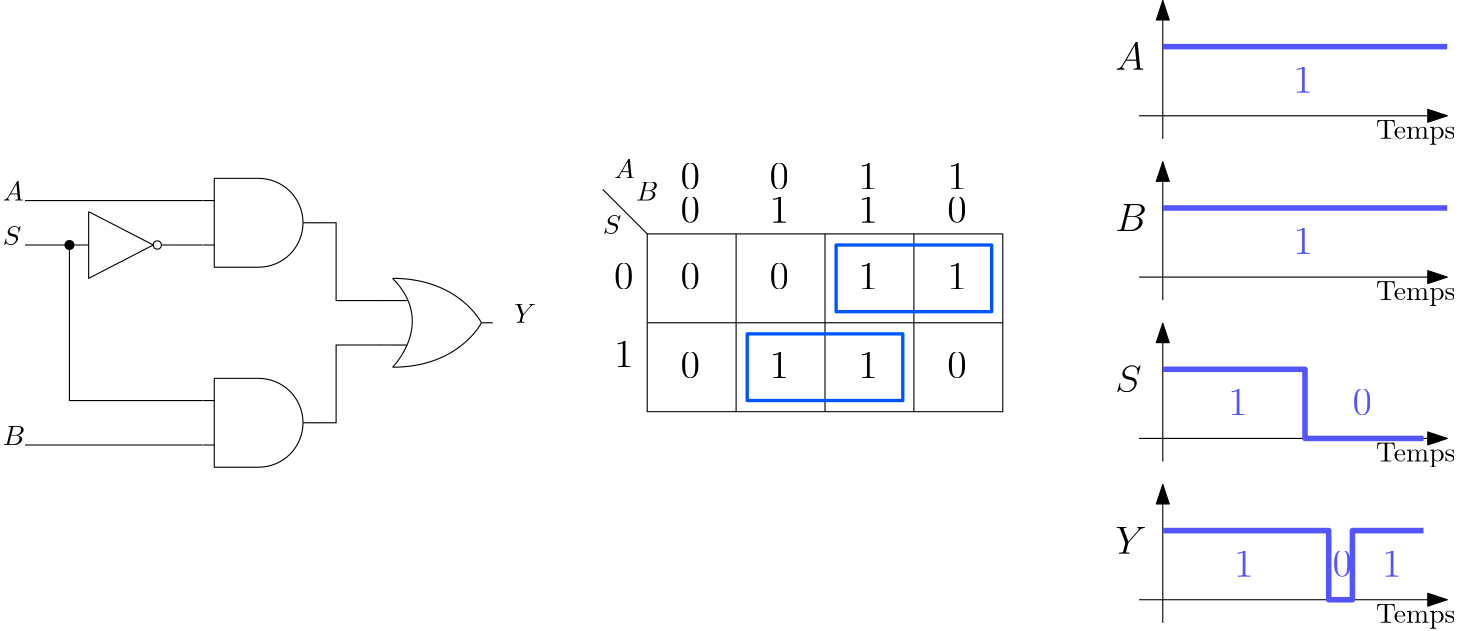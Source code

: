 <?xml version="1.0"?>
<!DOCTYPE ipe SYSTEM "ipe.dtd">
<ipe version="70107" creator="Ipe 7.1.8">
<info created="D:20150814110204" modified="D:20150814143541"/>
<ipestyle name="basic">
<symbol name="arrow/arc(spx)">
<path stroke="sym-stroke" fill="sym-stroke" pen="sym-pen">
0 0 m
-1 0.333 l
-1 -0.333 l
h
</path>
</symbol>
<symbol name="arrow/farc(spx)">
<path stroke="sym-stroke" fill="white" pen="sym-pen">
0 0 m
-1 0.333 l
-1 -0.333 l
h
</path>
</symbol>
<symbol name="arrow/ptarc(spx)">
<path stroke="sym-stroke" fill="sym-stroke" pen="sym-pen">
0 0 m
-1 0.333 l
-0.8 0 l
-1 -0.333 l
h
</path>
</symbol>
<symbol name="arrow/fptarc(spx)">
<path stroke="sym-stroke" fill="white" pen="sym-pen">
0 0 m
-1 0.333 l
-0.8 0 l
-1 -0.333 l
h
</path>
</symbol>
<symbol name="mark/circle(sx)" transformations="translations">
<path fill="sym-stroke">
0.6 0 0 0.6 0 0 e
0.4 0 0 0.4 0 0 e
</path>
</symbol>
<symbol name="mark/disk(sx)" transformations="translations">
<path fill="sym-stroke">
0.6 0 0 0.6 0 0 e
</path>
</symbol>
<symbol name="mark/fdisk(sfx)" transformations="translations">
<group>
<path fill="sym-fill">
0.5 0 0 0.5 0 0 e
</path>
<path fill="sym-stroke" fillrule="eofill">
0.6 0 0 0.6 0 0 e
0.4 0 0 0.4 0 0 e
</path>
</group>
</symbol>
<symbol name="mark/box(sx)" transformations="translations">
<path fill="sym-stroke" fillrule="eofill">
-0.6 -0.6 m
0.6 -0.6 l
0.6 0.6 l
-0.6 0.6 l
h
-0.4 -0.4 m
0.4 -0.4 l
0.4 0.4 l
-0.4 0.4 l
h
</path>
</symbol>
<symbol name="mark/square(sx)" transformations="translations">
<path fill="sym-stroke">
-0.6 -0.6 m
0.6 -0.6 l
0.6 0.6 l
-0.6 0.6 l
h
</path>
</symbol>
<symbol name="mark/fsquare(sfx)" transformations="translations">
<group>
<path fill="sym-fill">
-0.5 -0.5 m
0.5 -0.5 l
0.5 0.5 l
-0.5 0.5 l
h
</path>
<path fill="sym-stroke" fillrule="eofill">
-0.6 -0.6 m
0.6 -0.6 l
0.6 0.6 l
-0.6 0.6 l
h
-0.4 -0.4 m
0.4 -0.4 l
0.4 0.4 l
-0.4 0.4 l
h
</path>
</group>
</symbol>
<symbol name="mark/cross(sx)" transformations="translations">
<group>
<path fill="sym-stroke">
-0.43 -0.57 m
0.57 0.43 l
0.43 0.57 l
-0.57 -0.43 l
h
</path>
<path fill="sym-stroke">
-0.43 0.57 m
0.57 -0.43 l
0.43 -0.57 l
-0.57 0.43 l
h
</path>
</group>
</symbol>
<symbol name="arrow/fnormal(spx)">
<path stroke="sym-stroke" fill="white" pen="sym-pen">
0 0 m
-1 0.333 l
-1 -0.333 l
h
</path>
</symbol>
<symbol name="arrow/pointed(spx)">
<path stroke="sym-stroke" fill="sym-stroke" pen="sym-pen">
0 0 m
-1 0.333 l
-0.8 0 l
-1 -0.333 l
h
</path>
</symbol>
<symbol name="arrow/fpointed(spx)">
<path stroke="sym-stroke" fill="white" pen="sym-pen">
0 0 m
-1 0.333 l
-0.8 0 l
-1 -0.333 l
h
</path>
</symbol>
<symbol name="arrow/linear(spx)">
<path stroke="sym-stroke" pen="sym-pen">
-1 0.333 m
0 0 l
-1 -0.333 l
</path>
</symbol>
<symbol name="arrow/fdouble(spx)">
<path stroke="sym-stroke" fill="white" pen="sym-pen">
0 0 m
-1 0.333 l
-1 -0.333 l
h
-1 0 m
-2 0.333 l
-2 -0.333 l
h
</path>
</symbol>
<symbol name="arrow/double(spx)">
<path stroke="sym-stroke" fill="sym-stroke" pen="sym-pen">
0 0 m
-1 0.333 l
-1 -0.333 l
h
-1 0 m
-2 0.333 l
-2 -0.333 l
h
</path>
</symbol>
<pen name="heavier" value="0.8"/>
<pen name="fat" value="1.2"/>
<pen name="ultrafat" value="2"/>
<symbolsize name="large" value="5"/>
<symbolsize name="small" value="2"/>
<symbolsize name="tiny" value="1.1"/>
<arrowsize name="large" value="10"/>
<arrowsize name="small" value="5"/>
<arrowsize name="tiny" value="3"/>
<color name="red" value="1 0 0"/>
<color name="green" value="0 1 0"/>
<color name="blue" value="0 0 1"/>
<color name="yellow" value="1 1 0"/>
<color name="orange" value="1 0.647 0"/>
<color name="gold" value="1 0.843 0"/>
<color name="purple" value="0.627 0.125 0.941"/>
<color name="gray" value="0.745"/>
<color name="brown" value="0.647 0.165 0.165"/>
<color name="navy" value="0 0 0.502"/>
<color name="pink" value="1 0.753 0.796"/>
<color name="seagreen" value="0.18 0.545 0.341"/>
<color name="turquoise" value="0.251 0.878 0.816"/>
<color name="violet" value="0.933 0.51 0.933"/>
<color name="darkblue" value="0 0 0.545"/>
<color name="darkcyan" value="0 0.545 0.545"/>
<color name="darkgray" value="0.663"/>
<color name="darkgreen" value="0 0.392 0"/>
<color name="darkmagenta" value="0.545 0 0.545"/>
<color name="darkorange" value="1 0.549 0"/>
<color name="darkred" value="0.545 0 0"/>
<color name="lightblue" value="0.678 0.847 0.902"/>
<color name="lightcyan" value="0.878 1 1"/>
<color name="lightgray" value="0.827"/>
<color name="lightgreen" value="0.565 0.933 0.565"/>
<color name="lightyellow" value="1 1 0.878"/>
<dashstyle name="dashed" value="[4] 0"/>
<dashstyle name="dotted" value="[1 3] 0"/>
<dashstyle name="dash dotted" value="[4 2 1 2] 0"/>
<dashstyle name="dash dot dotted" value="[4 2 1 2 1 2] 0"/>
<textsize name="large" value="\large"/>
<textsize name="Large" value="\Large"/>
<textsize name="LARGE" value="\LARGE"/>
<textsize name="huge" value="\huge"/>
<textsize name="Huge" value="\Huge"/>
<textsize name="small" value="\small"/>
<textsize name="footnote" value="\footnotesize"/>
<textsize name="tiny" value="\tiny"/>
<textstyle name="center" begin="\begin{center}" end="\end{center}"/>
<textstyle name="itemize" begin="\begin{itemize}" end="\end{itemize}"/>
<textstyle name="item" begin="\begin{itemize}\item{}" end="\end{itemize}"/>
<gridsize name="4 pts" value="4"/>
<gridsize name="8 pts (~3 mm)" value="8"/>
<gridsize name="16 pts (~6 mm)" value="16"/>
<gridsize name="32 pts (~12 mm)" value="32"/>
<gridsize name="10 pts (~3.5 mm)" value="10"/>
<gridsize name="20 pts (~7 mm)" value="20"/>
<gridsize name="14 pts (~5 mm)" value="14"/>
<gridsize name="28 pts (~10 mm)" value="28"/>
<gridsize name="56 pts (~20 mm)" value="56"/>
<anglesize name="90 deg" value="90"/>
<anglesize name="60 deg" value="60"/>
<anglesize name="45 deg" value="45"/>
<anglesize name="30 deg" value="30"/>
<anglesize name="22.5 deg" value="22.5"/>
<tiling name="falling" angle="-60" step="4" width="1"/>
<tiling name="rising" angle="30" step="4" width="1"/>
</ipestyle>
<page>
<layer name="alpha"/>
<view layers="alpha" active="alpha"/>
<path layer="alpha" matrix="1 0 0 1 -227.862 -51.999" stroke="black">
343.845 772.009 m
7.47358 14.1364 -14.1364 7.47358 343.956 787.999 343.951 803.99 a
344 804 m
344 804 l
359.862 787.999 m
364 788 l
364 788 l
324 780 m
328 780 l
328 780 l
324 796 m
328 796 l
328 796 l
344 772 m
344 772 l
328 772 l
328 804 l
328 804 l
344 804 l
</path>
<path matrix="1 0 0 1 -227.862 -123.999" stroke="black">
343.845 772.009 m
7.47358 14.1364 -14.1364 7.47358 343.956 787.999 343.951 803.99 a
344 804 m
344 804 l
359.862 787.999 m
364 788 l
364 788 l
324 780 m
328 780 l
328 780 l
324 796 m
328 796 l
328 796 l
344 772 m
344 772 l
328 772 l
328 804 l
328 804 l
344 804 l
</path>
<path matrix="1 0 0 1 -95.5608 60" stroke="black">
259.876 655.995 m
283.876 655.995
291.876 639.995
291.876 639.995 c
259.876 623.995 m
283.876 623.995
291.876 639.995
291.876 639.995 c
259.876 655.995 m
275.876 639.995
259.876 623.995
259.876 623.995 c
265.463 647.995 m
259.876 647.995 l
259.876 647.995 l
265.227 631.991 m
259.876 631.995 l
259.876 631.995 l
292 640 m
296 640 l
296 640 l
259.876 655.995 m
283.876 655.995
291.876 639.995
291.876 639.995 c
259.876 623.995 m
283.876 623.995
291.876 639.995
291.876 639.995 c
259.876 655.995 m
275.876 639.995
259.876 623.995
259.876 623.995 c
265.463 647.995 m
255.561 648 l
259.876 647.995 l
265.227 631.991 m
255.561 632 l
259.876 631.995 l
292 640 m
296 640 l
296 640 l
</path>
<path matrix="1 0 0 1 -80 -32" stroke="black">
216 768 m
224 768 l
224 740 l
240 740 l
</path>
<path matrix="1 0 0 1 -80 -32" stroke="black">
240 724 m
224 724 l
224 696 l
216 696 l
</path>
<path matrix="0.727273 0 0 0.75 -134.182 245" stroke="black">
260 660 m
260 628 l
292 644 l
260 660 l
260 644 m
256 644 l
256 644 l
296 644 m
300 644 l
300 644 l
2 0 0 2 294 644 e
</path>
<path matrix="1 0 0 1 -80 -32" stroke="black">
176 776 m
112 776 l
</path>
<path matrix="1 0 0 1 -80 -32" stroke="black">
164 760 m
176 760 l
</path>
<path matrix="1 0 0 1 -80 -32" stroke="black">
132 760 m
112 760 l
</path>
<path matrix="1 0 0 1 -80 -32" stroke="black">
128 760 m
128 704 l
176 704 l
</path>
<path matrix="1 0 0 1 -80 -32" stroke="black">
176 688 m
112 688 l
</path>
<use matrix="1 0 0 1 -80 -32" name="mark/disk(sx)" pos="128 760" size="normal" stroke="black"/>
<text matrix="1 0 0 1 -80 -32" transformations="translations" pos="104 776" stroke="black" type="label" width="7.472" height="6.808" depth="0" valign="baseline">$A$</text>
<text matrix="1 0 0 1 -80 -32" transformations="translations" pos="104 760" stroke="black" type="label" width="6.683" height="6.808" depth="0" valign="baseline">$S$</text>
<text matrix="1 0 0 1 -80 -32" transformations="translations" pos="104 688" stroke="black" type="label" width="8.057" height="6.808" depth="0" valign="baseline">$B$</text>
<text matrix="1 0 0 1 -80 -32" transformations="translations" pos="288 732" stroke="black" type="label" width="7.998" height="6.808" depth="0" valign="baseline">$Y$</text>
<path matrix="1 0 0 1 -80 -36" stroke="black">
336 768 m
336 704 l
464 704 l
464 768 l
h
</path>
<path matrix="1 0 0 1 -80 -36" stroke="black">
368 768 m
368 704 l
</path>
<path matrix="1 0 0 1 -80 -36" stroke="black">
400 768 m
400 704 l
</path>
<path matrix="1 0 0 1 -80 -36" stroke="black">
432 768 m
432 704 l
</path>
<path matrix="1 0 0 1 -80 -36" stroke="black">
336 736 m
464 736 l
</path>
<path matrix="1 0 0 1 -80 -36" stroke="black">
336 768 m
320 784 l
</path>
<text matrix="1 0 0 1 -80 -36" transformations="translations" pos="324 788" stroke="black" type="label" width="7.472" height="6.808" depth="0" valign="baseline">$A$</text>
<text matrix="1 0 0 1 -80 -36" transformations="translations" pos="332 780" stroke="black" type="label" width="8.057" height="6.808" depth="0" valign="baseline">$B$</text>
<text matrix="1 0 0 1 -80 -36" transformations="translations" pos="320 768" stroke="black" type="label" width="6.683" height="6.808" depth="0" valign="baseline">$S$</text>
<text matrix="1 0 0 1 -80 -36" transformations="translations" pos="324 748" stroke="black" type="label" width="7.024" height="9.245" depth="0" valign="baseline" size="Large">$0$</text>
<text matrix="1 0 0 1 -80 -36" transformations="translations" pos="324 720" stroke="black" type="label" width="7.024" height="9.245" depth="0" valign="baseline" size="Large">$1$</text>
<text matrix="1 0 0 1 -56 0" transformations="translations" pos="324 748" stroke="black" type="label" width="7.024" height="9.245" depth="0" valign="baseline" size="Large">$0$</text>
<text matrix="1 0 0 1 -56 -12" transformations="translations" pos="324 748" stroke="black" type="label" width="7.024" height="9.245" depth="0" valign="baseline" size="Large">$0$</text>
<text matrix="1 0 0 1 -24 0" transformations="translations" pos="324 748" stroke="black" type="label" width="7.024" height="9.245" depth="0" valign="baseline" size="Large">$0$</text>
<text matrix="1 0 0 1 40 -12" transformations="translations" pos="324 748" stroke="black" type="label" width="7.024" height="9.245" depth="0" valign="baseline" size="Large">$0$</text>
<text matrix="1 0 0 1 -24 16" transformations="translations" pos="324 720" stroke="black" type="label" width="7.024" height="9.245" depth="0" valign="baseline" size="Large">$1$</text>
<text matrix="1 0 0 1 40 28" transformations="translations" pos="324 720" stroke="black" type="label" width="7.024" height="9.245" depth="0" valign="baseline" size="Large">$1$</text>
<text matrix="1 0 0 1 8 28" transformations="translations" pos="324 720" stroke="black" type="label" width="7.024" height="9.245" depth="0" valign="baseline" size="Large">$1$</text>
<text matrix="1 0 0 1 8 16" transformations="translations" pos="324 720" stroke="black" type="label" width="7.024" height="9.245" depth="0" valign="baseline" size="Large">$1$</text>
<text matrix="1 0 0 1 -56 -36" transformations="translations" pos="324 748" stroke="black" type="label" width="7.024" height="9.245" depth="0" valign="baseline" size="Large">$0$</text>
<text matrix="1 0 0 1 -56 -68" transformations="translations" pos="324 748" stroke="black" type="label" width="7.024" height="9.245" depth="0" valign="baseline" size="Large">$0$</text>
<text matrix="1 0 0 1 -24 -36" transformations="translations" pos="324 748" stroke="black" type="label" width="7.024" height="9.245" depth="0" valign="baseline" size="Large">$0$</text>
<text matrix="1 0 0 1 40 -68" transformations="translations" pos="324 748" stroke="black" type="label" width="7.024" height="9.245" depth="0" valign="baseline" size="Large">$0$</text>
<text matrix="1 0 0 1 8 -8" transformations="translations" pos="324 720" stroke="black" type="label" width="7.024" height="9.245" depth="0" valign="baseline" size="Large">$1$</text>
<text matrix="1 0 0 1 40 -8" transformations="translations" pos="324 720" stroke="black" type="label" width="7.024" height="9.245" depth="0" valign="baseline" size="Large">$1$</text>
<text matrix="1 0 0 1 8 -40" transformations="translations" pos="324 720" stroke="black" type="label" width="7.024" height="9.245" depth="0" valign="baseline" size="Large">$1$</text>
<text matrix="1 0 0 1 -24 -40" transformations="translations" pos="324 720" stroke="black" type="label" width="7.024" height="9.245" depth="0" valign="baseline" size="Large">$1$</text>
<path matrix="1 0 0 1 -80 -36" stroke="0 0.333 1" pen="fat">
404 764 m
404 740 l
460 740 l
460 764 l
h
</path>
<path matrix="1 0 0 1 -80 -36" stroke="0 0.333 1" pen="fat">
372 732 m
372 708 l
428 708 l
428 732 l
h
</path>
<path matrix="1 0 0 1 -80 -36" stroke="black">
424 740 m
424 740 l
424 740 l
424 740 l
h
</path>
<path matrix="0.533333 0 0 0.518519 373.333 409.481" stroke="black" arrow="normal/normal">
112 704 m
320 704 l
</path>
<path matrix="0.533333 0 0 0.518519 373.333 409.481" stroke="black" arrow="normal/normal">
128 688 m
128 784 l
</path>
<path matrix="0.533333 0 0 0.518519 373.333 351.407" stroke="black" arrow="normal/normal">
112 704 m
320 704 l
</path>
<path matrix="0.533333 0 0 0.518519 373.333 351.407" stroke="black" arrow="normal/normal">
128 688 m
128 784 l
</path>
<path matrix="0.533333 0 0 0.518519 373.333 293.333" stroke="black" arrow="normal/normal">
112 704 m
320 704 l
</path>
<path matrix="0.533333 0 0 0.518519 373.333 293.333" stroke="black" arrow="normal/normal">
128 688 m
128 784 l
</path>
<path matrix="0.533333 0 0 0.518519 373.333 235.259" stroke="black" arrow="normal/normal">
112 704 m
320 704 l
</path>
<path matrix="0.533333 0 0 0.518519 373.333 235.259" stroke="black" arrow="normal/normal">
128 688 m
128 784 l
</path>
<text matrix="0.533333 0 0 0.518519 373.333 409.481" transformations="translations" pos="96 736" stroke="black" type="label" width="10.53" height="9.803" depth="0" valign="baseline" size="Large">$A$</text>
<text matrix="0.533333 0 0 0.518519 373.333 417.778" transformations="translations" pos="96 608" stroke="black" type="label" width="11.395" height="9.803" depth="0" valign="baseline" size="Large">$B$</text>
<text matrix="0.533333 0 0 0.518519 373.333 409.481" transformations="translations" pos="96 512" stroke="black" type="label" width="9.474" height="9.803" depth="0" valign="baseline" size="Large">$S$</text>
<text matrix="0.533333 0 0 0.518519 364.8 409.481" transformations="translations" pos="112 400" stroke="black" type="label" width="11.272" height="9.803" depth="0" valign="baseline" size="Large">$Y$</text>
<path matrix="0.533333 0 0 0.518519 373.333 409.481" stroke="0.333 0.333 1" pen="ultrafat">
128 752 m
320 752 l
</path>
<path matrix="0.533333 0 0 0.518519 373.333 409.481" stroke="0.333 0.333 1" pen="ultrafat">
128 640 m
320 640 l
</path>
<path matrix="0.533333 0 0 0.518519 373.333 409.481" stroke="0.333 0.333 1" pen="ultrafat">
128 528 m
224 528 l
224 480 l
304 480 l
</path>
<path matrix="0.533333 0 0 0.518519 373.333 409.481" stroke="0.333 0.333 1" pen="ultrafat">
128 416 m
240 416 l
240 368 l
256 368 l
256 416 l
304 416 l
</path>
<text matrix="0.533333 0 0 0.518519 377.6 409.481" transformations="translations" pos="208 720" stroke="0.333 0.333 1" type="label" width="7.024" height="9.245" depth="0" valign="baseline" size="Large">$1$</text>
<text matrix="0.533333 0 0 0.518519 377.6 409.481" transformations="translations" pos="208 608" stroke="0.333 0.333 1" type="label" width="7.024" height="9.245" depth="0" valign="baseline" size="Large">$1$</text>
<text matrix="0.533333 0 0 0.518519 379.733 409.481" transformations="translations" pos="160 496" stroke="0.333 0.333 1" type="label" width="7.024" height="9.245" depth="0" valign="baseline" size="Large">$1$</text>
<text matrix="0.533333 0 0 0.518519 373.333 401.185" transformations="translations" pos="256 512" stroke="0.333 0.333 1" type="label" width="7.024" height="9.245" depth="0" valign="baseline" size="Large">$0$</text>
<text matrix="0.533333 0 0 0.518519 373.333 409.481" transformations="translations" pos="176 384" stroke="0.333 0.333 1" type="label" width="7.024" height="9.245" depth="0" valign="baseline" size="Large">$1$</text>
<text matrix="0.533333 0 0 0.518519 374.668 409.481" transformations="translations" pos="240 384" stroke="0.333 0.333 1" type="label" width="7.024" height="9.245" depth="0" valign="baseline" size="Large">$0$</text>
<text matrix="0.533333 0 0 0.518519 375.467 409.481" transformations="translations" pos="272 384" stroke="0.333 0.333 1" type="label" width="7.024" height="9.245" depth="0" valign="baseline" size="Large">$1$</text>
<text matrix="0.533333 0 0 0.518519 356.267 417.778" transformations="translations" pos="304 672" stroke="black" type="label" width="28.56" height="6.815" depth="1.93" valign="baseline">Temps</text>
<text matrix="0.533333 0 0 0.518519 356.267 359.704" transformations="translations" pos="304 672" stroke="black" type="label" width="28.56" height="6.815" depth="1.93" valign="baseline">Temps</text>
<text matrix="0.533333 0 0 0.518519 356.267 301.63" transformations="translations" pos="304 672" stroke="black" type="label" width="28.56" height="6.815" depth="1.93" valign="baseline">Temps</text>
<text matrix="0.533333 0 0 0.518519 356.267 243.556" transformations="translations" pos="304 672" stroke="black" type="label" width="28.56" height="6.815" depth="1.93" valign="baseline">Temps</text>
</page>
</ipe>
